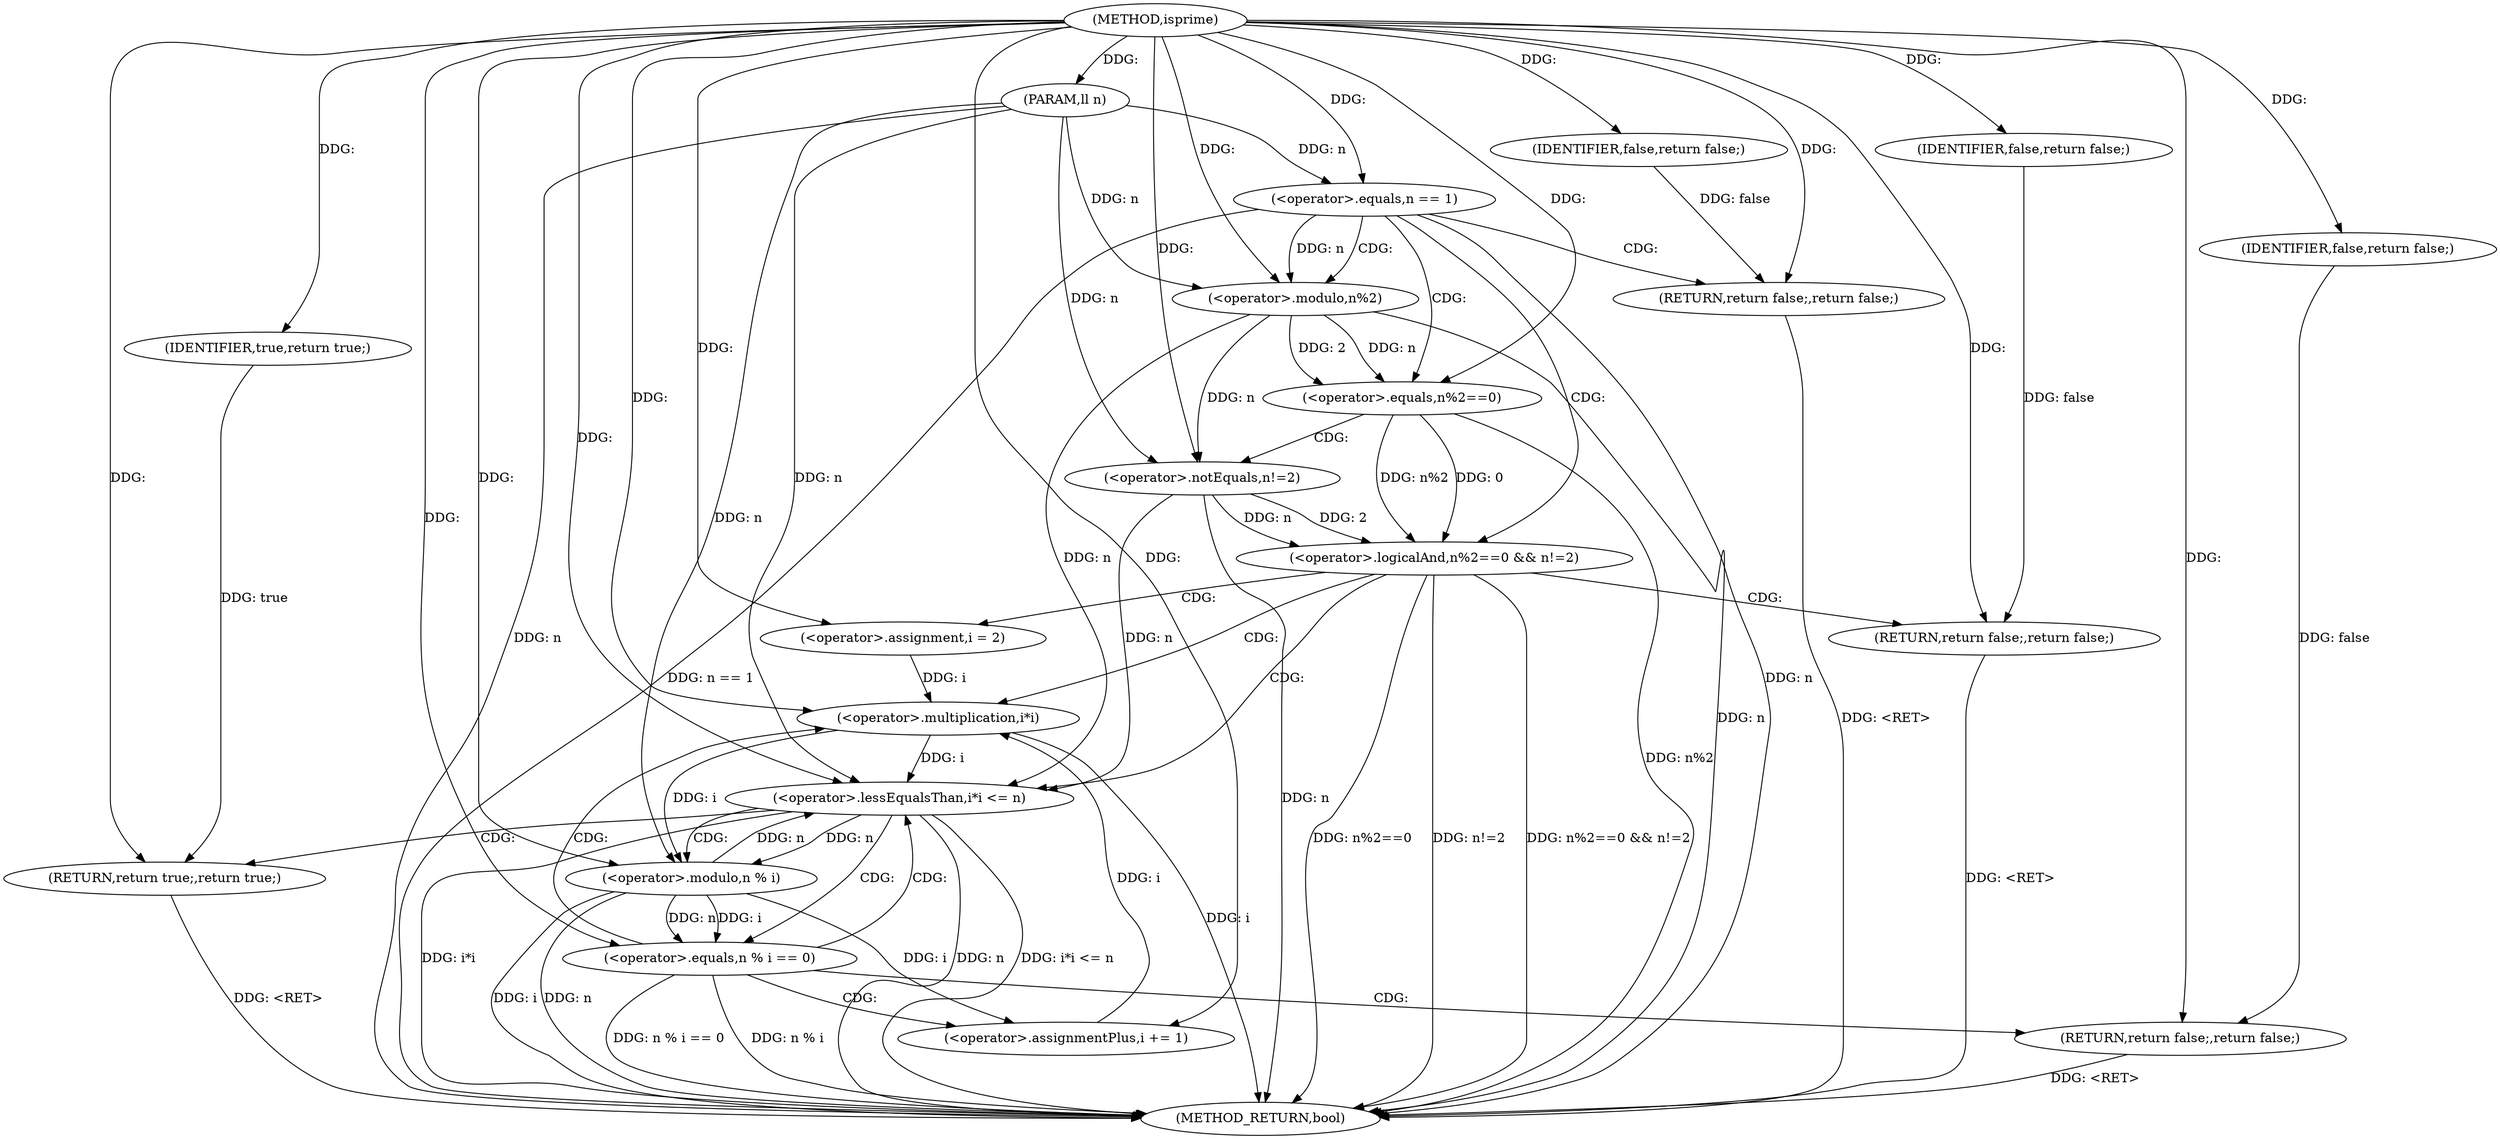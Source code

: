 digraph "isprime" {  
"1000228" [label = "(METHOD,isprime)" ]
"1000276" [label = "(METHOD_RETURN,bool)" ]
"1000229" [label = "(PARAM,ll n)" ]
"1000252" [label = "(<operator>.assignment,i = 2)" ]
"1000274" [label = "(RETURN,return true;,return true;)" ]
"1000232" [label = "(<operator>.equals,n == 1)" ]
"1000239" [label = "(<operator>.logicalAnd,n%2==0 && n!=2)" ]
"1000256" [label = "(<operator>.lessEqualsThan,i*i <= n)" ]
"1000275" [label = "(IDENTIFIER,true,return true;)" ]
"1000236" [label = "(RETURN,return false;,return false;)" ]
"1000249" [label = "(RETURN,return false;,return false;)" ]
"1000271" [label = "(<operator>.assignmentPlus,i += 1)" ]
"1000237" [label = "(IDENTIFIER,false,return false;)" ]
"1000240" [label = "(<operator>.equals,n%2==0)" ]
"1000245" [label = "(<operator>.notEquals,n!=2)" ]
"1000250" [label = "(IDENTIFIER,false,return false;)" ]
"1000257" [label = "(<operator>.multiplication,i*i)" ]
"1000263" [label = "(<operator>.equals,n % i == 0)" ]
"1000241" [label = "(<operator>.modulo,n%2)" ]
"1000269" [label = "(RETURN,return false;,return false;)" ]
"1000264" [label = "(<operator>.modulo,n % i)" ]
"1000270" [label = "(IDENTIFIER,false,return false;)" ]
  "1000236" -> "1000276"  [ label = "DDG: <RET>"] 
  "1000249" -> "1000276"  [ label = "DDG: <RET>"] 
  "1000229" -> "1000276"  [ label = "DDG: n"] 
  "1000232" -> "1000276"  [ label = "DDG: n"] 
  "1000232" -> "1000276"  [ label = "DDG: n == 1"] 
  "1000241" -> "1000276"  [ label = "DDG: n"] 
  "1000240" -> "1000276"  [ label = "DDG: n%2"] 
  "1000239" -> "1000276"  [ label = "DDG: n%2==0"] 
  "1000245" -> "1000276"  [ label = "DDG: n"] 
  "1000239" -> "1000276"  [ label = "DDG: n!=2"] 
  "1000239" -> "1000276"  [ label = "DDG: n%2==0 && n!=2"] 
  "1000257" -> "1000276"  [ label = "DDG: i"] 
  "1000256" -> "1000276"  [ label = "DDG: i*i"] 
  "1000256" -> "1000276"  [ label = "DDG: n"] 
  "1000256" -> "1000276"  [ label = "DDG: i*i <= n"] 
  "1000264" -> "1000276"  [ label = "DDG: n"] 
  "1000264" -> "1000276"  [ label = "DDG: i"] 
  "1000263" -> "1000276"  [ label = "DDG: n % i"] 
  "1000263" -> "1000276"  [ label = "DDG: n % i == 0"] 
  "1000269" -> "1000276"  [ label = "DDG: <RET>"] 
  "1000274" -> "1000276"  [ label = "DDG: <RET>"] 
  "1000228" -> "1000229"  [ label = "DDG: "] 
  "1000228" -> "1000252"  [ label = "DDG: "] 
  "1000275" -> "1000274"  [ label = "DDG: true"] 
  "1000228" -> "1000274"  [ label = "DDG: "] 
  "1000228" -> "1000275"  [ label = "DDG: "] 
  "1000229" -> "1000232"  [ label = "DDG: n"] 
  "1000228" -> "1000232"  [ label = "DDG: "] 
  "1000237" -> "1000236"  [ label = "DDG: false"] 
  "1000228" -> "1000236"  [ label = "DDG: "] 
  "1000240" -> "1000239"  [ label = "DDG: 0"] 
  "1000240" -> "1000239"  [ label = "DDG: n%2"] 
  "1000245" -> "1000239"  [ label = "DDG: 2"] 
  "1000245" -> "1000239"  [ label = "DDG: n"] 
  "1000250" -> "1000249"  [ label = "DDG: false"] 
  "1000228" -> "1000249"  [ label = "DDG: "] 
  "1000257" -> "1000256"  [ label = "DDG: i"] 
  "1000241" -> "1000256"  [ label = "DDG: n"] 
  "1000245" -> "1000256"  [ label = "DDG: n"] 
  "1000264" -> "1000256"  [ label = "DDG: n"] 
  "1000229" -> "1000256"  [ label = "DDG: n"] 
  "1000228" -> "1000256"  [ label = "DDG: "] 
  "1000228" -> "1000271"  [ label = "DDG: "] 
  "1000228" -> "1000237"  [ label = "DDG: "] 
  "1000241" -> "1000240"  [ label = "DDG: 2"] 
  "1000241" -> "1000240"  [ label = "DDG: n"] 
  "1000228" -> "1000240"  [ label = "DDG: "] 
  "1000241" -> "1000245"  [ label = "DDG: n"] 
  "1000229" -> "1000245"  [ label = "DDG: n"] 
  "1000228" -> "1000245"  [ label = "DDG: "] 
  "1000228" -> "1000250"  [ label = "DDG: "] 
  "1000252" -> "1000257"  [ label = "DDG: i"] 
  "1000271" -> "1000257"  [ label = "DDG: i"] 
  "1000228" -> "1000257"  [ label = "DDG: "] 
  "1000264" -> "1000271"  [ label = "DDG: i"] 
  "1000232" -> "1000241"  [ label = "DDG: n"] 
  "1000229" -> "1000241"  [ label = "DDG: n"] 
  "1000228" -> "1000241"  [ label = "DDG: "] 
  "1000264" -> "1000263"  [ label = "DDG: n"] 
  "1000264" -> "1000263"  [ label = "DDG: i"] 
  "1000228" -> "1000263"  [ label = "DDG: "] 
  "1000270" -> "1000269"  [ label = "DDG: false"] 
  "1000228" -> "1000269"  [ label = "DDG: "] 
  "1000256" -> "1000264"  [ label = "DDG: n"] 
  "1000229" -> "1000264"  [ label = "DDG: n"] 
  "1000228" -> "1000264"  [ label = "DDG: "] 
  "1000257" -> "1000264"  [ label = "DDG: i"] 
  "1000228" -> "1000270"  [ label = "DDG: "] 
  "1000232" -> "1000236"  [ label = "CDG: "] 
  "1000232" -> "1000239"  [ label = "CDG: "] 
  "1000232" -> "1000241"  [ label = "CDG: "] 
  "1000232" -> "1000240"  [ label = "CDG: "] 
  "1000239" -> "1000252"  [ label = "CDG: "] 
  "1000239" -> "1000249"  [ label = "CDG: "] 
  "1000239" -> "1000257"  [ label = "CDG: "] 
  "1000239" -> "1000256"  [ label = "CDG: "] 
  "1000256" -> "1000264"  [ label = "CDG: "] 
  "1000256" -> "1000263"  [ label = "CDG: "] 
  "1000256" -> "1000274"  [ label = "CDG: "] 
  "1000240" -> "1000245"  [ label = "CDG: "] 
  "1000263" -> "1000269"  [ label = "CDG: "] 
  "1000263" -> "1000271"  [ label = "CDG: "] 
  "1000263" -> "1000257"  [ label = "CDG: "] 
  "1000263" -> "1000256"  [ label = "CDG: "] 
}

